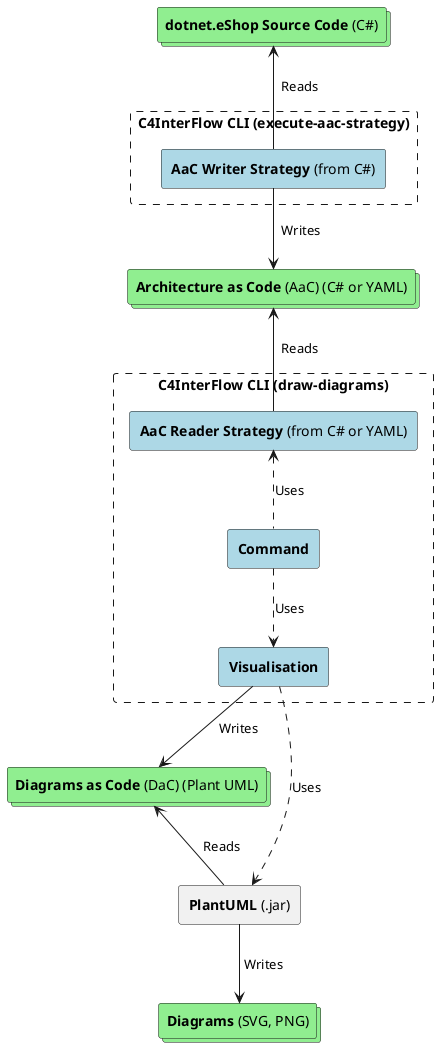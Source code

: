 @startuml

<style>
collections {
    BackgroundColor lightgreen
}

rectangle {
    .c4interflow {
        BackgroundColor lightblue
    }
}
</style>
hide <<c4interflow>> stereotype

together {
    collections  "**Architecture as Code** (AaC) (C# or YAML)" as ArchitectureAsCode
}

collections  "**dotnet.eShop Source Code** (C#)" as Codebase

rectangle "C4InterFlow CLI (execute-aac-strategy)" #line.dashed {
    rectangle  "**AaC Writer Strategy** (from C#)" <<c4interflow>> as AaCWriterStrategyCSharp
}

rectangle "C4InterFlow CLI (draw-diagrams)" #line.dashed {
    rectangle "**AaC Reader Strategy** (from C# or YAML)" <<c4interflow>> as AaCReaderStrategy
    rectangle "**Visualisation**" <<c4interflow>> as Visualisation 
    rectangle "**Command**" <<c4interflow>> as Command 
}

rectangle "**PlantUML** (.jar)" as PlantUMLJava
collections  "**Diagrams as Code** (DaC) (Plant UML)" as DiagramsAsCodePlantUML
collections  "**Diagrams** (SVG, PNG)" as Diagrams

AaCWriterStrategyCSharp -up-> Codebase : "  Reads"
AaCWriterStrategyCSharp -down-> ArchitectureAsCode  : "  Writes"

AaCReaderStrategy -up-> ArchitectureAsCode : "  Reads"
Command .down.> Visualisation : Uses
Command .up.> AaCReaderStrategy : Uses
Visualisation -down-> DiagramsAsCodePlantUML : " Writes"


PlantUMLJava -up-> DiagramsAsCodePlantUML : "  Reads"
PlantUMLJava -down-> Diagrams : " Writes"

Visualisation ..> PlantUMLJava : Uses

@enduml